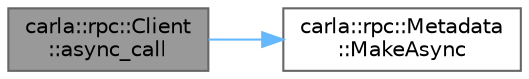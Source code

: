 digraph "carla::rpc::Client::async_call"
{
 // INTERACTIVE_SVG=YES
 // LATEX_PDF_SIZE
  bgcolor="transparent";
  edge [fontname=Helvetica,fontsize=10,labelfontname=Helvetica,labelfontsize=10];
  node [fontname=Helvetica,fontsize=10,shape=box,height=0.2,width=0.4];
  rankdir="LR";
  Node1 [id="Node000001",label="carla::rpc::Client\l::async_call",height=0.2,width=0.4,color="gray40", fillcolor="grey60", style="filled", fontcolor="black",tooltip=" "];
  Node1 -> Node2 [id="edge1_Node000001_Node000002",color="steelblue1",style="solid",tooltip=" "];
  Node2 [id="Node000002",label="carla::rpc::Metadata\l::MakeAsync",height=0.2,width=0.4,color="grey40", fillcolor="white", style="filled",URL="$db/dc6/classcarla_1_1rpc_1_1Metadata.html#a07231e58890457e94da3197016f27857",tooltip=" "];
}
